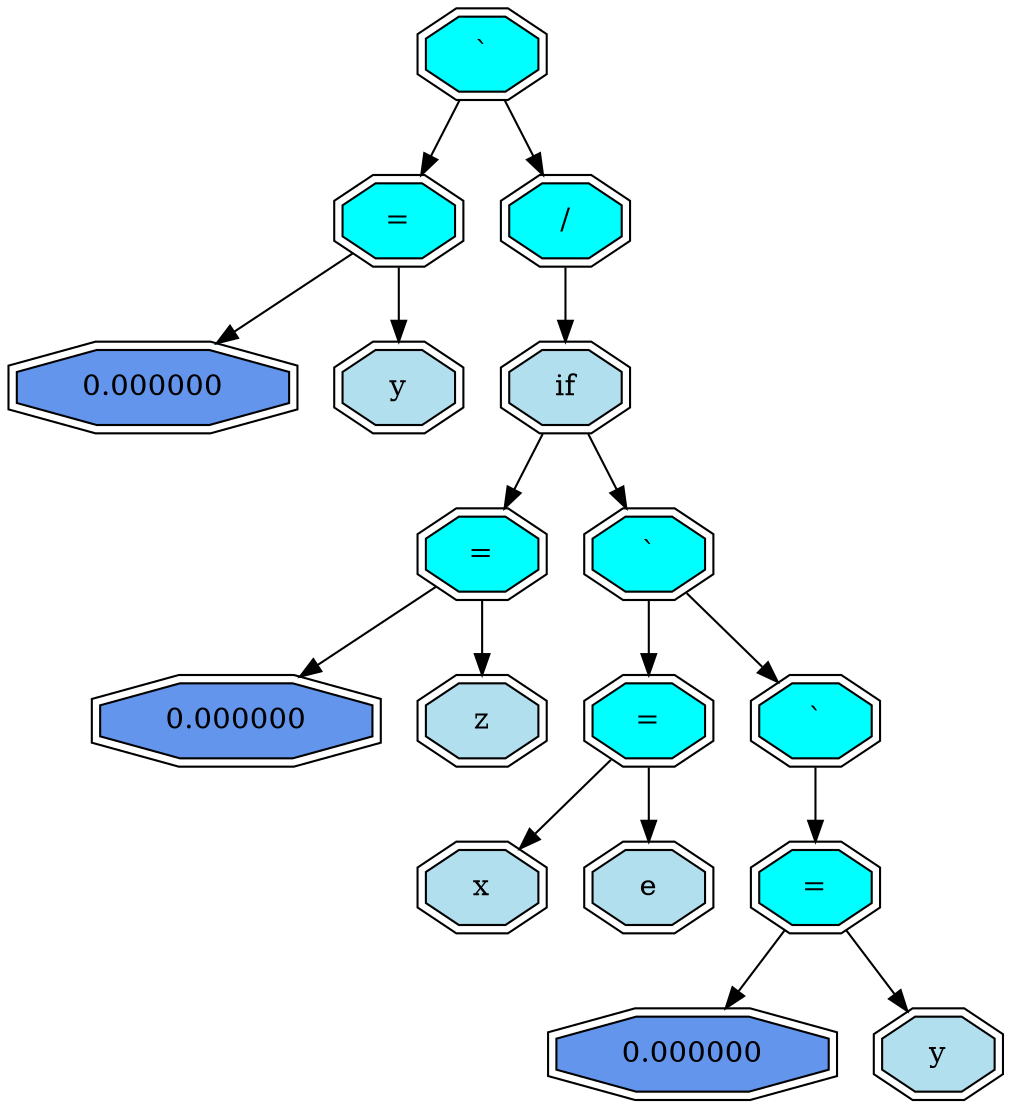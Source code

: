 digraph G { 
node [shape = record];
 12770061720  12770061720 [shape = doubleoctagon, style = filled, fillcolor = aqua  label = " ` "];
12770061720 -> 12770057340
 12770061720 -> 12770061660 
 12770057340 [shape = doubleoctagon, style = filled, fillcolor = aqua  label = " = "];
12770057340 -> 12770057140
 12770057340 -> 12770057300 
 12770057140 [shape = doubleoctagon, style = filled, fillcolor = cornflowerblue  label = " 0.000000 "];
 12770057300 [shape = doubleoctagon, style = filled, fillcolor = lightblue2  label = " y "];
 12770061660 [shape = doubleoctagon, style = filled, fillcolor = aqua  label = " / "];
12770061660 -> 12770061620 12770061620 [shape = doubleoctagon, style = filled, fillcolor = lightblue2  label = " if "];
12770061620 -> 12770056220
 12770061620 -> 12770061560 
 12770056220 [shape = doubleoctagon, style = filled, fillcolor = aqua  label = " = "];
12770056220 -> 12770056060
 12770056220 -> 12770056160 
 12770056060 [shape = doubleoctagon, style = filled, fillcolor = cornflowerblue  label = " 0.000000 "];
 12770056160 [shape = doubleoctagon, style = filled, fillcolor = lightblue2  label = " z "];
 12770061560 [shape = doubleoctagon, style = filled, fillcolor = aqua  label = " ` "];
12770061560 -> 12770056460
 12770061560 -> 12770061520 
 12770056460 [shape = doubleoctagon, style = filled, fillcolor = aqua  label = " = "];
12770056460 -> 12770056320
 12770056460 -> 12770056420 
 12770056320 [shape = doubleoctagon, style = filled, fillcolor = lightblue2  label = " x "];
 12770056420 [shape = doubleoctagon, style = filled, fillcolor = lightblue2  label = " e "];
 12770061520 [shape = doubleoctagon, style = filled, fillcolor = aqua  label = " ` "];
12770061520 -> 12770061460 12770061460 [shape = doubleoctagon, style = filled, fillcolor = aqua  label = " = "];
12770061460 -> 12770056520
 12770061460 -> 12770061420 
 12770056520 [shape = doubleoctagon, style = filled, fillcolor = cornflowerblue  label = " 0.000000 "];
 12770061420 [shape = doubleoctagon, style = filled, fillcolor = lightblue2  label = " y "];
}
